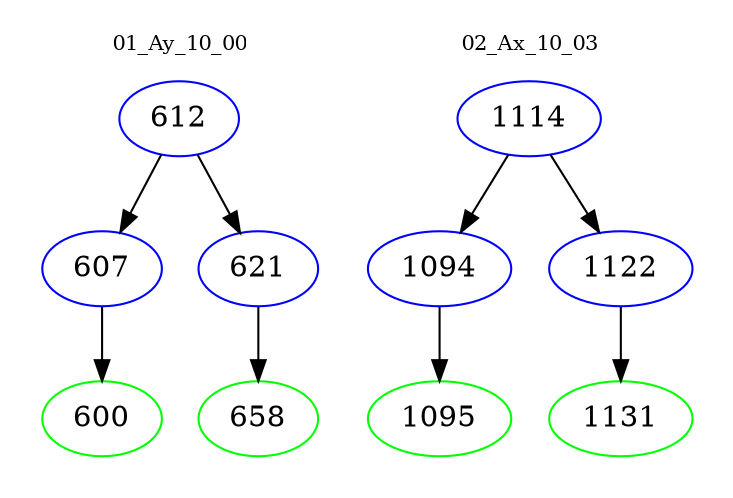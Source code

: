 digraph{
subgraph cluster_0 {
color = white
label = "01_Ay_10_00";
fontsize=10;
T0_612 [label="612", color="blue"]
T0_612 -> T0_607 [color="black"]
T0_607 [label="607", color="blue"]
T0_607 -> T0_600 [color="black"]
T0_600 [label="600", color="green"]
T0_612 -> T0_621 [color="black"]
T0_621 [label="621", color="blue"]
T0_621 -> T0_658 [color="black"]
T0_658 [label="658", color="green"]
}
subgraph cluster_1 {
color = white
label = "02_Ax_10_03";
fontsize=10;
T1_1114 [label="1114", color="blue"]
T1_1114 -> T1_1094 [color="black"]
T1_1094 [label="1094", color="blue"]
T1_1094 -> T1_1095 [color="black"]
T1_1095 [label="1095", color="green"]
T1_1114 -> T1_1122 [color="black"]
T1_1122 [label="1122", color="blue"]
T1_1122 -> T1_1131 [color="black"]
T1_1131 [label="1131", color="green"]
}
}
